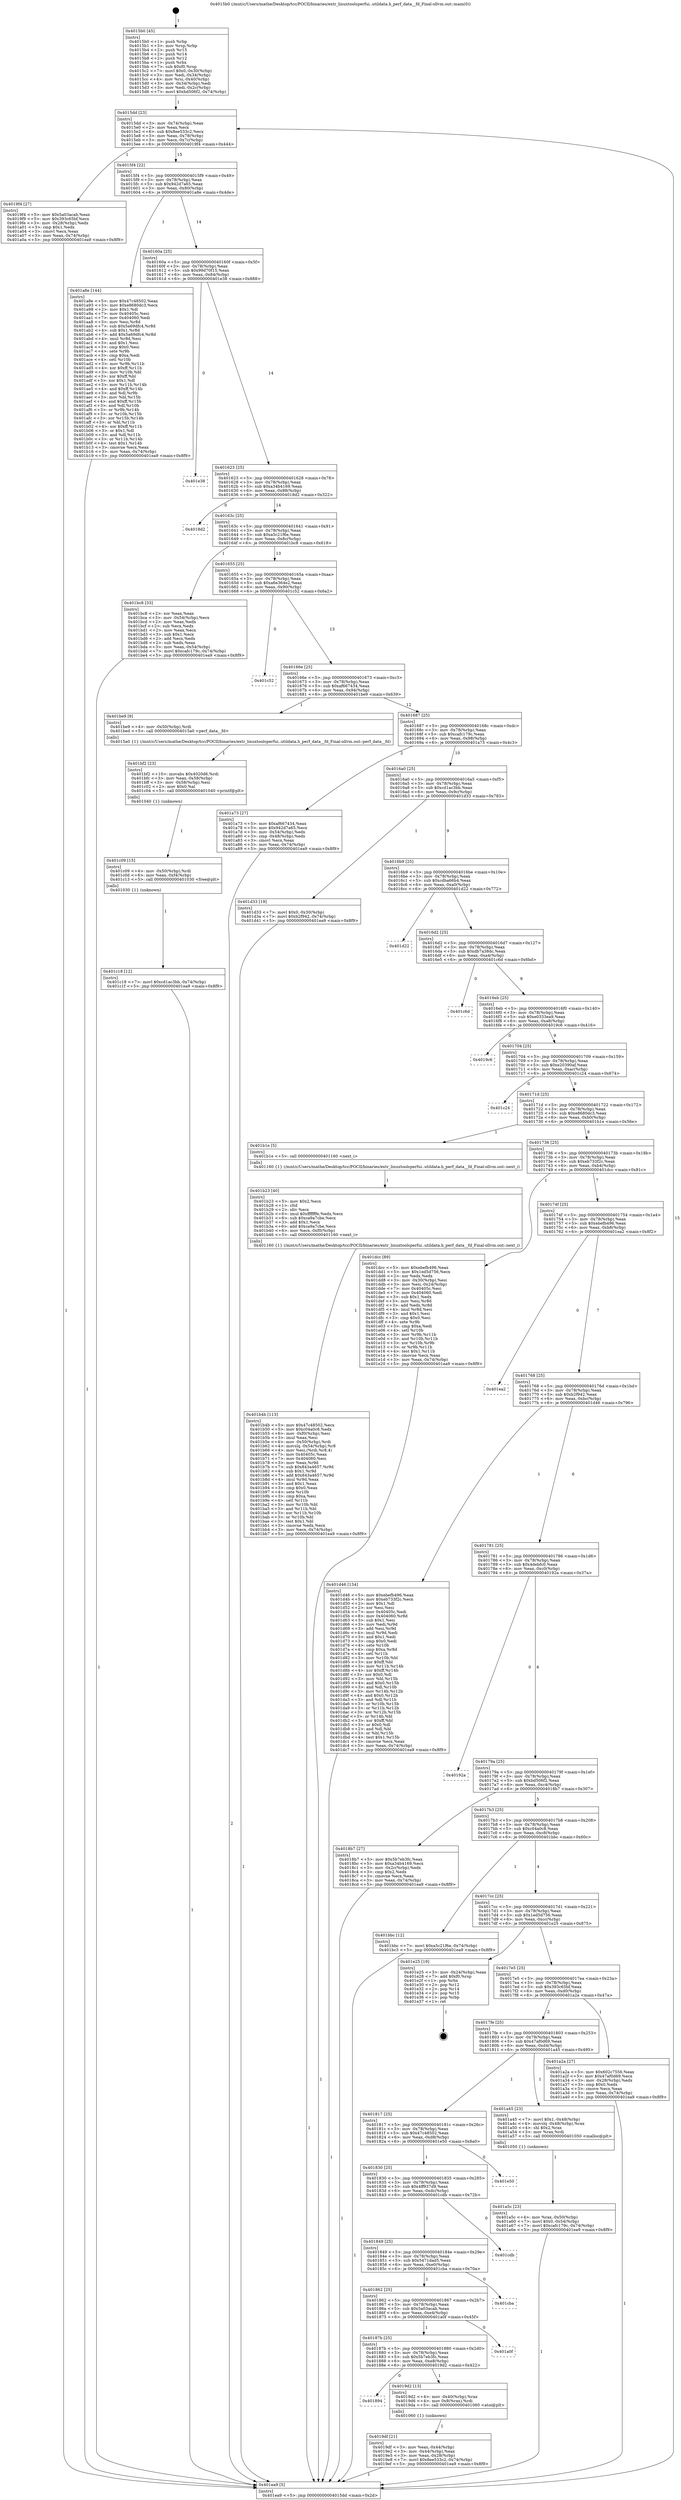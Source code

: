 digraph "0x4015b0" {
  label = "0x4015b0 (/mnt/c/Users/mathe/Desktop/tcc/POCII/binaries/extr_linuxtoolsperfui..utildata.h_perf_data__fd_Final-ollvm.out::main(0))"
  labelloc = "t"
  node[shape=record]

  Entry [label="",width=0.3,height=0.3,shape=circle,fillcolor=black,style=filled]
  "0x4015dd" [label="{
     0x4015dd [23]\l
     | [instrs]\l
     &nbsp;&nbsp;0x4015dd \<+3\>: mov -0x74(%rbp),%eax\l
     &nbsp;&nbsp;0x4015e0 \<+2\>: mov %eax,%ecx\l
     &nbsp;&nbsp;0x4015e2 \<+6\>: sub $0x8ee533c2,%ecx\l
     &nbsp;&nbsp;0x4015e8 \<+3\>: mov %eax,-0x78(%rbp)\l
     &nbsp;&nbsp;0x4015eb \<+3\>: mov %ecx,-0x7c(%rbp)\l
     &nbsp;&nbsp;0x4015ee \<+6\>: je 00000000004019f4 \<main+0x444\>\l
  }"]
  "0x4019f4" [label="{
     0x4019f4 [27]\l
     | [instrs]\l
     &nbsp;&nbsp;0x4019f4 \<+5\>: mov $0x5a03acab,%eax\l
     &nbsp;&nbsp;0x4019f9 \<+5\>: mov $0x393c65bf,%ecx\l
     &nbsp;&nbsp;0x4019fe \<+3\>: mov -0x28(%rbp),%edx\l
     &nbsp;&nbsp;0x401a01 \<+3\>: cmp $0x1,%edx\l
     &nbsp;&nbsp;0x401a04 \<+3\>: cmovl %ecx,%eax\l
     &nbsp;&nbsp;0x401a07 \<+3\>: mov %eax,-0x74(%rbp)\l
     &nbsp;&nbsp;0x401a0a \<+5\>: jmp 0000000000401ea9 \<main+0x8f9\>\l
  }"]
  "0x4015f4" [label="{
     0x4015f4 [22]\l
     | [instrs]\l
     &nbsp;&nbsp;0x4015f4 \<+5\>: jmp 00000000004015f9 \<main+0x49\>\l
     &nbsp;&nbsp;0x4015f9 \<+3\>: mov -0x78(%rbp),%eax\l
     &nbsp;&nbsp;0x4015fc \<+5\>: sub $0x942d7a65,%eax\l
     &nbsp;&nbsp;0x401601 \<+3\>: mov %eax,-0x80(%rbp)\l
     &nbsp;&nbsp;0x401604 \<+6\>: je 0000000000401a8e \<main+0x4de\>\l
  }"]
  Exit [label="",width=0.3,height=0.3,shape=circle,fillcolor=black,style=filled,peripheries=2]
  "0x401a8e" [label="{
     0x401a8e [144]\l
     | [instrs]\l
     &nbsp;&nbsp;0x401a8e \<+5\>: mov $0x47c48502,%eax\l
     &nbsp;&nbsp;0x401a93 \<+5\>: mov $0xe8680dc3,%ecx\l
     &nbsp;&nbsp;0x401a98 \<+2\>: mov $0x1,%dl\l
     &nbsp;&nbsp;0x401a9a \<+7\>: mov 0x40405c,%esi\l
     &nbsp;&nbsp;0x401aa1 \<+7\>: mov 0x404060,%edi\l
     &nbsp;&nbsp;0x401aa8 \<+3\>: mov %esi,%r8d\l
     &nbsp;&nbsp;0x401aab \<+7\>: sub $0x5a69dfc4,%r8d\l
     &nbsp;&nbsp;0x401ab2 \<+4\>: sub $0x1,%r8d\l
     &nbsp;&nbsp;0x401ab6 \<+7\>: add $0x5a69dfc4,%r8d\l
     &nbsp;&nbsp;0x401abd \<+4\>: imul %r8d,%esi\l
     &nbsp;&nbsp;0x401ac1 \<+3\>: and $0x1,%esi\l
     &nbsp;&nbsp;0x401ac4 \<+3\>: cmp $0x0,%esi\l
     &nbsp;&nbsp;0x401ac7 \<+4\>: sete %r9b\l
     &nbsp;&nbsp;0x401acb \<+3\>: cmp $0xa,%edi\l
     &nbsp;&nbsp;0x401ace \<+4\>: setl %r10b\l
     &nbsp;&nbsp;0x401ad2 \<+3\>: mov %r9b,%r11b\l
     &nbsp;&nbsp;0x401ad5 \<+4\>: xor $0xff,%r11b\l
     &nbsp;&nbsp;0x401ad9 \<+3\>: mov %r10b,%bl\l
     &nbsp;&nbsp;0x401adc \<+3\>: xor $0xff,%bl\l
     &nbsp;&nbsp;0x401adf \<+3\>: xor $0x1,%dl\l
     &nbsp;&nbsp;0x401ae2 \<+3\>: mov %r11b,%r14b\l
     &nbsp;&nbsp;0x401ae5 \<+4\>: and $0xff,%r14b\l
     &nbsp;&nbsp;0x401ae9 \<+3\>: and %dl,%r9b\l
     &nbsp;&nbsp;0x401aec \<+3\>: mov %bl,%r15b\l
     &nbsp;&nbsp;0x401aef \<+4\>: and $0xff,%r15b\l
     &nbsp;&nbsp;0x401af3 \<+3\>: and %dl,%r10b\l
     &nbsp;&nbsp;0x401af6 \<+3\>: or %r9b,%r14b\l
     &nbsp;&nbsp;0x401af9 \<+3\>: or %r10b,%r15b\l
     &nbsp;&nbsp;0x401afc \<+3\>: xor %r15b,%r14b\l
     &nbsp;&nbsp;0x401aff \<+3\>: or %bl,%r11b\l
     &nbsp;&nbsp;0x401b02 \<+4\>: xor $0xff,%r11b\l
     &nbsp;&nbsp;0x401b06 \<+3\>: or $0x1,%dl\l
     &nbsp;&nbsp;0x401b09 \<+3\>: and %dl,%r11b\l
     &nbsp;&nbsp;0x401b0c \<+3\>: or %r11b,%r14b\l
     &nbsp;&nbsp;0x401b0f \<+4\>: test $0x1,%r14b\l
     &nbsp;&nbsp;0x401b13 \<+3\>: cmovne %ecx,%eax\l
     &nbsp;&nbsp;0x401b16 \<+3\>: mov %eax,-0x74(%rbp)\l
     &nbsp;&nbsp;0x401b19 \<+5\>: jmp 0000000000401ea9 \<main+0x8f9\>\l
  }"]
  "0x40160a" [label="{
     0x40160a [25]\l
     | [instrs]\l
     &nbsp;&nbsp;0x40160a \<+5\>: jmp 000000000040160f \<main+0x5f\>\l
     &nbsp;&nbsp;0x40160f \<+3\>: mov -0x78(%rbp),%eax\l
     &nbsp;&nbsp;0x401612 \<+5\>: sub $0x99d70f15,%eax\l
     &nbsp;&nbsp;0x401617 \<+6\>: mov %eax,-0x84(%rbp)\l
     &nbsp;&nbsp;0x40161d \<+6\>: je 0000000000401e38 \<main+0x888\>\l
  }"]
  "0x401c18" [label="{
     0x401c18 [12]\l
     | [instrs]\l
     &nbsp;&nbsp;0x401c18 \<+7\>: movl $0xcd1ac3bb,-0x74(%rbp)\l
     &nbsp;&nbsp;0x401c1f \<+5\>: jmp 0000000000401ea9 \<main+0x8f9\>\l
  }"]
  "0x401e38" [label="{
     0x401e38\l
  }", style=dashed]
  "0x401623" [label="{
     0x401623 [25]\l
     | [instrs]\l
     &nbsp;&nbsp;0x401623 \<+5\>: jmp 0000000000401628 \<main+0x78\>\l
     &nbsp;&nbsp;0x401628 \<+3\>: mov -0x78(%rbp),%eax\l
     &nbsp;&nbsp;0x40162b \<+5\>: sub $0xa34b4169,%eax\l
     &nbsp;&nbsp;0x401630 \<+6\>: mov %eax,-0x88(%rbp)\l
     &nbsp;&nbsp;0x401636 \<+6\>: je 00000000004018d2 \<main+0x322\>\l
  }"]
  "0x401c09" [label="{
     0x401c09 [15]\l
     | [instrs]\l
     &nbsp;&nbsp;0x401c09 \<+4\>: mov -0x50(%rbp),%rdi\l
     &nbsp;&nbsp;0x401c0d \<+6\>: mov %eax,-0xf4(%rbp)\l
     &nbsp;&nbsp;0x401c13 \<+5\>: call 0000000000401030 \<free@plt\>\l
     | [calls]\l
     &nbsp;&nbsp;0x401030 \{1\} (unknown)\l
  }"]
  "0x4018d2" [label="{
     0x4018d2\l
  }", style=dashed]
  "0x40163c" [label="{
     0x40163c [25]\l
     | [instrs]\l
     &nbsp;&nbsp;0x40163c \<+5\>: jmp 0000000000401641 \<main+0x91\>\l
     &nbsp;&nbsp;0x401641 \<+3\>: mov -0x78(%rbp),%eax\l
     &nbsp;&nbsp;0x401644 \<+5\>: sub $0xa5c21f6e,%eax\l
     &nbsp;&nbsp;0x401649 \<+6\>: mov %eax,-0x8c(%rbp)\l
     &nbsp;&nbsp;0x40164f \<+6\>: je 0000000000401bc8 \<main+0x618\>\l
  }"]
  "0x401bf2" [label="{
     0x401bf2 [23]\l
     | [instrs]\l
     &nbsp;&nbsp;0x401bf2 \<+10\>: movabs $0x4020d6,%rdi\l
     &nbsp;&nbsp;0x401bfc \<+3\>: mov %eax,-0x58(%rbp)\l
     &nbsp;&nbsp;0x401bff \<+3\>: mov -0x58(%rbp),%esi\l
     &nbsp;&nbsp;0x401c02 \<+2\>: mov $0x0,%al\l
     &nbsp;&nbsp;0x401c04 \<+5\>: call 0000000000401040 \<printf@plt\>\l
     | [calls]\l
     &nbsp;&nbsp;0x401040 \{1\} (unknown)\l
  }"]
  "0x401bc8" [label="{
     0x401bc8 [33]\l
     | [instrs]\l
     &nbsp;&nbsp;0x401bc8 \<+2\>: xor %eax,%eax\l
     &nbsp;&nbsp;0x401bca \<+3\>: mov -0x54(%rbp),%ecx\l
     &nbsp;&nbsp;0x401bcd \<+2\>: mov %eax,%edx\l
     &nbsp;&nbsp;0x401bcf \<+2\>: sub %ecx,%edx\l
     &nbsp;&nbsp;0x401bd1 \<+2\>: mov %eax,%ecx\l
     &nbsp;&nbsp;0x401bd3 \<+3\>: sub $0x1,%ecx\l
     &nbsp;&nbsp;0x401bd6 \<+2\>: add %ecx,%edx\l
     &nbsp;&nbsp;0x401bd8 \<+2\>: sub %edx,%eax\l
     &nbsp;&nbsp;0x401bda \<+3\>: mov %eax,-0x54(%rbp)\l
     &nbsp;&nbsp;0x401bdd \<+7\>: movl $0xcafc179c,-0x74(%rbp)\l
     &nbsp;&nbsp;0x401be4 \<+5\>: jmp 0000000000401ea9 \<main+0x8f9\>\l
  }"]
  "0x401655" [label="{
     0x401655 [25]\l
     | [instrs]\l
     &nbsp;&nbsp;0x401655 \<+5\>: jmp 000000000040165a \<main+0xaa\>\l
     &nbsp;&nbsp;0x40165a \<+3\>: mov -0x78(%rbp),%eax\l
     &nbsp;&nbsp;0x40165d \<+5\>: sub $0xa6e364e2,%eax\l
     &nbsp;&nbsp;0x401662 \<+6\>: mov %eax,-0x90(%rbp)\l
     &nbsp;&nbsp;0x401668 \<+6\>: je 0000000000401c52 \<main+0x6a2\>\l
  }"]
  "0x401b4b" [label="{
     0x401b4b [113]\l
     | [instrs]\l
     &nbsp;&nbsp;0x401b4b \<+5\>: mov $0x47c48502,%ecx\l
     &nbsp;&nbsp;0x401b50 \<+5\>: mov $0xc04a0c8,%edx\l
     &nbsp;&nbsp;0x401b55 \<+6\>: mov -0xf0(%rbp),%esi\l
     &nbsp;&nbsp;0x401b5b \<+3\>: imul %eax,%esi\l
     &nbsp;&nbsp;0x401b5e \<+4\>: mov -0x50(%rbp),%rdi\l
     &nbsp;&nbsp;0x401b62 \<+4\>: movslq -0x54(%rbp),%r8\l
     &nbsp;&nbsp;0x401b66 \<+4\>: mov %esi,(%rdi,%r8,4)\l
     &nbsp;&nbsp;0x401b6a \<+7\>: mov 0x40405c,%eax\l
     &nbsp;&nbsp;0x401b71 \<+7\>: mov 0x404060,%esi\l
     &nbsp;&nbsp;0x401b78 \<+3\>: mov %eax,%r9d\l
     &nbsp;&nbsp;0x401b7b \<+7\>: sub $0x843a4657,%r9d\l
     &nbsp;&nbsp;0x401b82 \<+4\>: sub $0x1,%r9d\l
     &nbsp;&nbsp;0x401b86 \<+7\>: add $0x843a4657,%r9d\l
     &nbsp;&nbsp;0x401b8d \<+4\>: imul %r9d,%eax\l
     &nbsp;&nbsp;0x401b91 \<+3\>: and $0x1,%eax\l
     &nbsp;&nbsp;0x401b94 \<+3\>: cmp $0x0,%eax\l
     &nbsp;&nbsp;0x401b97 \<+4\>: sete %r10b\l
     &nbsp;&nbsp;0x401b9b \<+3\>: cmp $0xa,%esi\l
     &nbsp;&nbsp;0x401b9e \<+4\>: setl %r11b\l
     &nbsp;&nbsp;0x401ba2 \<+3\>: mov %r10b,%bl\l
     &nbsp;&nbsp;0x401ba5 \<+3\>: and %r11b,%bl\l
     &nbsp;&nbsp;0x401ba8 \<+3\>: xor %r11b,%r10b\l
     &nbsp;&nbsp;0x401bab \<+3\>: or %r10b,%bl\l
     &nbsp;&nbsp;0x401bae \<+3\>: test $0x1,%bl\l
     &nbsp;&nbsp;0x401bb1 \<+3\>: cmovne %edx,%ecx\l
     &nbsp;&nbsp;0x401bb4 \<+3\>: mov %ecx,-0x74(%rbp)\l
     &nbsp;&nbsp;0x401bb7 \<+5\>: jmp 0000000000401ea9 \<main+0x8f9\>\l
  }"]
  "0x401c52" [label="{
     0x401c52\l
  }", style=dashed]
  "0x40166e" [label="{
     0x40166e [25]\l
     | [instrs]\l
     &nbsp;&nbsp;0x40166e \<+5\>: jmp 0000000000401673 \<main+0xc3\>\l
     &nbsp;&nbsp;0x401673 \<+3\>: mov -0x78(%rbp),%eax\l
     &nbsp;&nbsp;0x401676 \<+5\>: sub $0xaf667434,%eax\l
     &nbsp;&nbsp;0x40167b \<+6\>: mov %eax,-0x94(%rbp)\l
     &nbsp;&nbsp;0x401681 \<+6\>: je 0000000000401be9 \<main+0x639\>\l
  }"]
  "0x401b23" [label="{
     0x401b23 [40]\l
     | [instrs]\l
     &nbsp;&nbsp;0x401b23 \<+5\>: mov $0x2,%ecx\l
     &nbsp;&nbsp;0x401b28 \<+1\>: cltd\l
     &nbsp;&nbsp;0x401b29 \<+2\>: idiv %ecx\l
     &nbsp;&nbsp;0x401b2b \<+6\>: imul $0xfffffffe,%edx,%ecx\l
     &nbsp;&nbsp;0x401b31 \<+6\>: sub $0xca9a7cbe,%ecx\l
     &nbsp;&nbsp;0x401b37 \<+3\>: add $0x1,%ecx\l
     &nbsp;&nbsp;0x401b3a \<+6\>: add $0xca9a7cbe,%ecx\l
     &nbsp;&nbsp;0x401b40 \<+6\>: mov %ecx,-0xf0(%rbp)\l
     &nbsp;&nbsp;0x401b46 \<+5\>: call 0000000000401160 \<next_i\>\l
     | [calls]\l
     &nbsp;&nbsp;0x401160 \{1\} (/mnt/c/Users/mathe/Desktop/tcc/POCII/binaries/extr_linuxtoolsperfui..utildata.h_perf_data__fd_Final-ollvm.out::next_i)\l
  }"]
  "0x401be9" [label="{
     0x401be9 [9]\l
     | [instrs]\l
     &nbsp;&nbsp;0x401be9 \<+4\>: mov -0x50(%rbp),%rdi\l
     &nbsp;&nbsp;0x401bed \<+5\>: call 00000000004015a0 \<perf_data__fd\>\l
     | [calls]\l
     &nbsp;&nbsp;0x4015a0 \{1\} (/mnt/c/Users/mathe/Desktop/tcc/POCII/binaries/extr_linuxtoolsperfui..utildata.h_perf_data__fd_Final-ollvm.out::perf_data__fd)\l
  }"]
  "0x401687" [label="{
     0x401687 [25]\l
     | [instrs]\l
     &nbsp;&nbsp;0x401687 \<+5\>: jmp 000000000040168c \<main+0xdc\>\l
     &nbsp;&nbsp;0x40168c \<+3\>: mov -0x78(%rbp),%eax\l
     &nbsp;&nbsp;0x40168f \<+5\>: sub $0xcafc179c,%eax\l
     &nbsp;&nbsp;0x401694 \<+6\>: mov %eax,-0x98(%rbp)\l
     &nbsp;&nbsp;0x40169a \<+6\>: je 0000000000401a73 \<main+0x4c3\>\l
  }"]
  "0x401a5c" [label="{
     0x401a5c [23]\l
     | [instrs]\l
     &nbsp;&nbsp;0x401a5c \<+4\>: mov %rax,-0x50(%rbp)\l
     &nbsp;&nbsp;0x401a60 \<+7\>: movl $0x0,-0x54(%rbp)\l
     &nbsp;&nbsp;0x401a67 \<+7\>: movl $0xcafc179c,-0x74(%rbp)\l
     &nbsp;&nbsp;0x401a6e \<+5\>: jmp 0000000000401ea9 \<main+0x8f9\>\l
  }"]
  "0x401a73" [label="{
     0x401a73 [27]\l
     | [instrs]\l
     &nbsp;&nbsp;0x401a73 \<+5\>: mov $0xaf667434,%eax\l
     &nbsp;&nbsp;0x401a78 \<+5\>: mov $0x942d7a65,%ecx\l
     &nbsp;&nbsp;0x401a7d \<+3\>: mov -0x54(%rbp),%edx\l
     &nbsp;&nbsp;0x401a80 \<+3\>: cmp -0x48(%rbp),%edx\l
     &nbsp;&nbsp;0x401a83 \<+3\>: cmovl %ecx,%eax\l
     &nbsp;&nbsp;0x401a86 \<+3\>: mov %eax,-0x74(%rbp)\l
     &nbsp;&nbsp;0x401a89 \<+5\>: jmp 0000000000401ea9 \<main+0x8f9\>\l
  }"]
  "0x4016a0" [label="{
     0x4016a0 [25]\l
     | [instrs]\l
     &nbsp;&nbsp;0x4016a0 \<+5\>: jmp 00000000004016a5 \<main+0xf5\>\l
     &nbsp;&nbsp;0x4016a5 \<+3\>: mov -0x78(%rbp),%eax\l
     &nbsp;&nbsp;0x4016a8 \<+5\>: sub $0xcd1ac3bb,%eax\l
     &nbsp;&nbsp;0x4016ad \<+6\>: mov %eax,-0x9c(%rbp)\l
     &nbsp;&nbsp;0x4016b3 \<+6\>: je 0000000000401d33 \<main+0x783\>\l
  }"]
  "0x4019df" [label="{
     0x4019df [21]\l
     | [instrs]\l
     &nbsp;&nbsp;0x4019df \<+3\>: mov %eax,-0x44(%rbp)\l
     &nbsp;&nbsp;0x4019e2 \<+3\>: mov -0x44(%rbp),%eax\l
     &nbsp;&nbsp;0x4019e5 \<+3\>: mov %eax,-0x28(%rbp)\l
     &nbsp;&nbsp;0x4019e8 \<+7\>: movl $0x8ee533c2,-0x74(%rbp)\l
     &nbsp;&nbsp;0x4019ef \<+5\>: jmp 0000000000401ea9 \<main+0x8f9\>\l
  }"]
  "0x401d33" [label="{
     0x401d33 [19]\l
     | [instrs]\l
     &nbsp;&nbsp;0x401d33 \<+7\>: movl $0x0,-0x30(%rbp)\l
     &nbsp;&nbsp;0x401d3a \<+7\>: movl $0xb2f942,-0x74(%rbp)\l
     &nbsp;&nbsp;0x401d41 \<+5\>: jmp 0000000000401ea9 \<main+0x8f9\>\l
  }"]
  "0x4016b9" [label="{
     0x4016b9 [25]\l
     | [instrs]\l
     &nbsp;&nbsp;0x4016b9 \<+5\>: jmp 00000000004016be \<main+0x10e\>\l
     &nbsp;&nbsp;0x4016be \<+3\>: mov -0x78(%rbp),%eax\l
     &nbsp;&nbsp;0x4016c1 \<+5\>: sub $0xcdba66b4,%eax\l
     &nbsp;&nbsp;0x4016c6 \<+6\>: mov %eax,-0xa0(%rbp)\l
     &nbsp;&nbsp;0x4016cc \<+6\>: je 0000000000401d22 \<main+0x772\>\l
  }"]
  "0x401894" [label="{
     0x401894\l
  }", style=dashed]
  "0x401d22" [label="{
     0x401d22\l
  }", style=dashed]
  "0x4016d2" [label="{
     0x4016d2 [25]\l
     | [instrs]\l
     &nbsp;&nbsp;0x4016d2 \<+5\>: jmp 00000000004016d7 \<main+0x127\>\l
     &nbsp;&nbsp;0x4016d7 \<+3\>: mov -0x78(%rbp),%eax\l
     &nbsp;&nbsp;0x4016da \<+5\>: sub $0xdb7a38dc,%eax\l
     &nbsp;&nbsp;0x4016df \<+6\>: mov %eax,-0xa4(%rbp)\l
     &nbsp;&nbsp;0x4016e5 \<+6\>: je 0000000000401c6d \<main+0x6bd\>\l
  }"]
  "0x4019d2" [label="{
     0x4019d2 [13]\l
     | [instrs]\l
     &nbsp;&nbsp;0x4019d2 \<+4\>: mov -0x40(%rbp),%rax\l
     &nbsp;&nbsp;0x4019d6 \<+4\>: mov 0x8(%rax),%rdi\l
     &nbsp;&nbsp;0x4019da \<+5\>: call 0000000000401060 \<atoi@plt\>\l
     | [calls]\l
     &nbsp;&nbsp;0x401060 \{1\} (unknown)\l
  }"]
  "0x401c6d" [label="{
     0x401c6d\l
  }", style=dashed]
  "0x4016eb" [label="{
     0x4016eb [25]\l
     | [instrs]\l
     &nbsp;&nbsp;0x4016eb \<+5\>: jmp 00000000004016f0 \<main+0x140\>\l
     &nbsp;&nbsp;0x4016f0 \<+3\>: mov -0x78(%rbp),%eax\l
     &nbsp;&nbsp;0x4016f3 \<+5\>: sub $0xe0333ea9,%eax\l
     &nbsp;&nbsp;0x4016f8 \<+6\>: mov %eax,-0xa8(%rbp)\l
     &nbsp;&nbsp;0x4016fe \<+6\>: je 00000000004019c6 \<main+0x416\>\l
  }"]
  "0x40187b" [label="{
     0x40187b [25]\l
     | [instrs]\l
     &nbsp;&nbsp;0x40187b \<+5\>: jmp 0000000000401880 \<main+0x2d0\>\l
     &nbsp;&nbsp;0x401880 \<+3\>: mov -0x78(%rbp),%eax\l
     &nbsp;&nbsp;0x401883 \<+5\>: sub $0x5b7eb3fc,%eax\l
     &nbsp;&nbsp;0x401888 \<+6\>: mov %eax,-0xe8(%rbp)\l
     &nbsp;&nbsp;0x40188e \<+6\>: je 00000000004019d2 \<main+0x422\>\l
  }"]
  "0x4019c6" [label="{
     0x4019c6\l
  }", style=dashed]
  "0x401704" [label="{
     0x401704 [25]\l
     | [instrs]\l
     &nbsp;&nbsp;0x401704 \<+5\>: jmp 0000000000401709 \<main+0x159\>\l
     &nbsp;&nbsp;0x401709 \<+3\>: mov -0x78(%rbp),%eax\l
     &nbsp;&nbsp;0x40170c \<+5\>: sub $0xe20390af,%eax\l
     &nbsp;&nbsp;0x401711 \<+6\>: mov %eax,-0xac(%rbp)\l
     &nbsp;&nbsp;0x401717 \<+6\>: je 0000000000401c24 \<main+0x674\>\l
  }"]
  "0x401a0f" [label="{
     0x401a0f\l
  }", style=dashed]
  "0x401c24" [label="{
     0x401c24\l
  }", style=dashed]
  "0x40171d" [label="{
     0x40171d [25]\l
     | [instrs]\l
     &nbsp;&nbsp;0x40171d \<+5\>: jmp 0000000000401722 \<main+0x172\>\l
     &nbsp;&nbsp;0x401722 \<+3\>: mov -0x78(%rbp),%eax\l
     &nbsp;&nbsp;0x401725 \<+5\>: sub $0xe8680dc3,%eax\l
     &nbsp;&nbsp;0x40172a \<+6\>: mov %eax,-0xb0(%rbp)\l
     &nbsp;&nbsp;0x401730 \<+6\>: je 0000000000401b1e \<main+0x56e\>\l
  }"]
  "0x401862" [label="{
     0x401862 [25]\l
     | [instrs]\l
     &nbsp;&nbsp;0x401862 \<+5\>: jmp 0000000000401867 \<main+0x2b7\>\l
     &nbsp;&nbsp;0x401867 \<+3\>: mov -0x78(%rbp),%eax\l
     &nbsp;&nbsp;0x40186a \<+5\>: sub $0x5a03acab,%eax\l
     &nbsp;&nbsp;0x40186f \<+6\>: mov %eax,-0xe4(%rbp)\l
     &nbsp;&nbsp;0x401875 \<+6\>: je 0000000000401a0f \<main+0x45f\>\l
  }"]
  "0x401b1e" [label="{
     0x401b1e [5]\l
     | [instrs]\l
     &nbsp;&nbsp;0x401b1e \<+5\>: call 0000000000401160 \<next_i\>\l
     | [calls]\l
     &nbsp;&nbsp;0x401160 \{1\} (/mnt/c/Users/mathe/Desktop/tcc/POCII/binaries/extr_linuxtoolsperfui..utildata.h_perf_data__fd_Final-ollvm.out::next_i)\l
  }"]
  "0x401736" [label="{
     0x401736 [25]\l
     | [instrs]\l
     &nbsp;&nbsp;0x401736 \<+5\>: jmp 000000000040173b \<main+0x18b\>\l
     &nbsp;&nbsp;0x40173b \<+3\>: mov -0x78(%rbp),%eax\l
     &nbsp;&nbsp;0x40173e \<+5\>: sub $0xeb733f2c,%eax\l
     &nbsp;&nbsp;0x401743 \<+6\>: mov %eax,-0xb4(%rbp)\l
     &nbsp;&nbsp;0x401749 \<+6\>: je 0000000000401dcc \<main+0x81c\>\l
  }"]
  "0x401cba" [label="{
     0x401cba\l
  }", style=dashed]
  "0x401dcc" [label="{
     0x401dcc [89]\l
     | [instrs]\l
     &nbsp;&nbsp;0x401dcc \<+5\>: mov $0xebefb496,%eax\l
     &nbsp;&nbsp;0x401dd1 \<+5\>: mov $0x1ed5d756,%ecx\l
     &nbsp;&nbsp;0x401dd6 \<+2\>: xor %edx,%edx\l
     &nbsp;&nbsp;0x401dd8 \<+3\>: mov -0x30(%rbp),%esi\l
     &nbsp;&nbsp;0x401ddb \<+3\>: mov %esi,-0x24(%rbp)\l
     &nbsp;&nbsp;0x401dde \<+7\>: mov 0x40405c,%esi\l
     &nbsp;&nbsp;0x401de5 \<+7\>: mov 0x404060,%edi\l
     &nbsp;&nbsp;0x401dec \<+3\>: sub $0x1,%edx\l
     &nbsp;&nbsp;0x401def \<+3\>: mov %esi,%r8d\l
     &nbsp;&nbsp;0x401df2 \<+3\>: add %edx,%r8d\l
     &nbsp;&nbsp;0x401df5 \<+4\>: imul %r8d,%esi\l
     &nbsp;&nbsp;0x401df9 \<+3\>: and $0x1,%esi\l
     &nbsp;&nbsp;0x401dfc \<+3\>: cmp $0x0,%esi\l
     &nbsp;&nbsp;0x401dff \<+4\>: sete %r9b\l
     &nbsp;&nbsp;0x401e03 \<+3\>: cmp $0xa,%edi\l
     &nbsp;&nbsp;0x401e06 \<+4\>: setl %r10b\l
     &nbsp;&nbsp;0x401e0a \<+3\>: mov %r9b,%r11b\l
     &nbsp;&nbsp;0x401e0d \<+3\>: and %r10b,%r11b\l
     &nbsp;&nbsp;0x401e10 \<+3\>: xor %r10b,%r9b\l
     &nbsp;&nbsp;0x401e13 \<+3\>: or %r9b,%r11b\l
     &nbsp;&nbsp;0x401e16 \<+4\>: test $0x1,%r11b\l
     &nbsp;&nbsp;0x401e1a \<+3\>: cmovne %ecx,%eax\l
     &nbsp;&nbsp;0x401e1d \<+3\>: mov %eax,-0x74(%rbp)\l
     &nbsp;&nbsp;0x401e20 \<+5\>: jmp 0000000000401ea9 \<main+0x8f9\>\l
  }"]
  "0x40174f" [label="{
     0x40174f [25]\l
     | [instrs]\l
     &nbsp;&nbsp;0x40174f \<+5\>: jmp 0000000000401754 \<main+0x1a4\>\l
     &nbsp;&nbsp;0x401754 \<+3\>: mov -0x78(%rbp),%eax\l
     &nbsp;&nbsp;0x401757 \<+5\>: sub $0xebefb496,%eax\l
     &nbsp;&nbsp;0x40175c \<+6\>: mov %eax,-0xb8(%rbp)\l
     &nbsp;&nbsp;0x401762 \<+6\>: je 0000000000401ea2 \<main+0x8f2\>\l
  }"]
  "0x401849" [label="{
     0x401849 [25]\l
     | [instrs]\l
     &nbsp;&nbsp;0x401849 \<+5\>: jmp 000000000040184e \<main+0x29e\>\l
     &nbsp;&nbsp;0x40184e \<+3\>: mov -0x78(%rbp),%eax\l
     &nbsp;&nbsp;0x401851 \<+5\>: sub $0x5471dad5,%eax\l
     &nbsp;&nbsp;0x401856 \<+6\>: mov %eax,-0xe0(%rbp)\l
     &nbsp;&nbsp;0x40185c \<+6\>: je 0000000000401cba \<main+0x70a\>\l
  }"]
  "0x401ea2" [label="{
     0x401ea2\l
  }", style=dashed]
  "0x401768" [label="{
     0x401768 [25]\l
     | [instrs]\l
     &nbsp;&nbsp;0x401768 \<+5\>: jmp 000000000040176d \<main+0x1bd\>\l
     &nbsp;&nbsp;0x40176d \<+3\>: mov -0x78(%rbp),%eax\l
     &nbsp;&nbsp;0x401770 \<+5\>: sub $0xb2f942,%eax\l
     &nbsp;&nbsp;0x401775 \<+6\>: mov %eax,-0xbc(%rbp)\l
     &nbsp;&nbsp;0x40177b \<+6\>: je 0000000000401d46 \<main+0x796\>\l
  }"]
  "0x401cdb" [label="{
     0x401cdb\l
  }", style=dashed]
  "0x401d46" [label="{
     0x401d46 [134]\l
     | [instrs]\l
     &nbsp;&nbsp;0x401d46 \<+5\>: mov $0xebefb496,%eax\l
     &nbsp;&nbsp;0x401d4b \<+5\>: mov $0xeb733f2c,%ecx\l
     &nbsp;&nbsp;0x401d50 \<+2\>: mov $0x1,%dl\l
     &nbsp;&nbsp;0x401d52 \<+2\>: xor %esi,%esi\l
     &nbsp;&nbsp;0x401d54 \<+7\>: mov 0x40405c,%edi\l
     &nbsp;&nbsp;0x401d5b \<+8\>: mov 0x404060,%r8d\l
     &nbsp;&nbsp;0x401d63 \<+3\>: sub $0x1,%esi\l
     &nbsp;&nbsp;0x401d66 \<+3\>: mov %edi,%r9d\l
     &nbsp;&nbsp;0x401d69 \<+3\>: add %esi,%r9d\l
     &nbsp;&nbsp;0x401d6c \<+4\>: imul %r9d,%edi\l
     &nbsp;&nbsp;0x401d70 \<+3\>: and $0x1,%edi\l
     &nbsp;&nbsp;0x401d73 \<+3\>: cmp $0x0,%edi\l
     &nbsp;&nbsp;0x401d76 \<+4\>: sete %r10b\l
     &nbsp;&nbsp;0x401d7a \<+4\>: cmp $0xa,%r8d\l
     &nbsp;&nbsp;0x401d7e \<+4\>: setl %r11b\l
     &nbsp;&nbsp;0x401d82 \<+3\>: mov %r10b,%bl\l
     &nbsp;&nbsp;0x401d85 \<+3\>: xor $0xff,%bl\l
     &nbsp;&nbsp;0x401d88 \<+3\>: mov %r11b,%r14b\l
     &nbsp;&nbsp;0x401d8b \<+4\>: xor $0xff,%r14b\l
     &nbsp;&nbsp;0x401d8f \<+3\>: xor $0x0,%dl\l
     &nbsp;&nbsp;0x401d92 \<+3\>: mov %bl,%r15b\l
     &nbsp;&nbsp;0x401d95 \<+4\>: and $0x0,%r15b\l
     &nbsp;&nbsp;0x401d99 \<+3\>: and %dl,%r10b\l
     &nbsp;&nbsp;0x401d9c \<+3\>: mov %r14b,%r12b\l
     &nbsp;&nbsp;0x401d9f \<+4\>: and $0x0,%r12b\l
     &nbsp;&nbsp;0x401da3 \<+3\>: and %dl,%r11b\l
     &nbsp;&nbsp;0x401da6 \<+3\>: or %r10b,%r15b\l
     &nbsp;&nbsp;0x401da9 \<+3\>: or %r11b,%r12b\l
     &nbsp;&nbsp;0x401dac \<+3\>: xor %r12b,%r15b\l
     &nbsp;&nbsp;0x401daf \<+3\>: or %r14b,%bl\l
     &nbsp;&nbsp;0x401db2 \<+3\>: xor $0xff,%bl\l
     &nbsp;&nbsp;0x401db5 \<+3\>: or $0x0,%dl\l
     &nbsp;&nbsp;0x401db8 \<+2\>: and %dl,%bl\l
     &nbsp;&nbsp;0x401dba \<+3\>: or %bl,%r15b\l
     &nbsp;&nbsp;0x401dbd \<+4\>: test $0x1,%r15b\l
     &nbsp;&nbsp;0x401dc1 \<+3\>: cmovne %ecx,%eax\l
     &nbsp;&nbsp;0x401dc4 \<+3\>: mov %eax,-0x74(%rbp)\l
     &nbsp;&nbsp;0x401dc7 \<+5\>: jmp 0000000000401ea9 \<main+0x8f9\>\l
  }"]
  "0x401781" [label="{
     0x401781 [25]\l
     | [instrs]\l
     &nbsp;&nbsp;0x401781 \<+5\>: jmp 0000000000401786 \<main+0x1d6\>\l
     &nbsp;&nbsp;0x401786 \<+3\>: mov -0x78(%rbp),%eax\l
     &nbsp;&nbsp;0x401789 \<+5\>: sub $0x4debfc0,%eax\l
     &nbsp;&nbsp;0x40178e \<+6\>: mov %eax,-0xc0(%rbp)\l
     &nbsp;&nbsp;0x401794 \<+6\>: je 000000000040192a \<main+0x37a\>\l
  }"]
  "0x401830" [label="{
     0x401830 [25]\l
     | [instrs]\l
     &nbsp;&nbsp;0x401830 \<+5\>: jmp 0000000000401835 \<main+0x285\>\l
     &nbsp;&nbsp;0x401835 \<+3\>: mov -0x78(%rbp),%eax\l
     &nbsp;&nbsp;0x401838 \<+5\>: sub $0x4ff937d9,%eax\l
     &nbsp;&nbsp;0x40183d \<+6\>: mov %eax,-0xdc(%rbp)\l
     &nbsp;&nbsp;0x401843 \<+6\>: je 0000000000401cdb \<main+0x72b\>\l
  }"]
  "0x40192a" [label="{
     0x40192a\l
  }", style=dashed]
  "0x40179a" [label="{
     0x40179a [25]\l
     | [instrs]\l
     &nbsp;&nbsp;0x40179a \<+5\>: jmp 000000000040179f \<main+0x1ef\>\l
     &nbsp;&nbsp;0x40179f \<+3\>: mov -0x78(%rbp),%eax\l
     &nbsp;&nbsp;0x4017a2 \<+5\>: sub $0xbd506f2,%eax\l
     &nbsp;&nbsp;0x4017a7 \<+6\>: mov %eax,-0xc4(%rbp)\l
     &nbsp;&nbsp;0x4017ad \<+6\>: je 00000000004018b7 \<main+0x307\>\l
  }"]
  "0x401e50" [label="{
     0x401e50\l
  }", style=dashed]
  "0x4018b7" [label="{
     0x4018b7 [27]\l
     | [instrs]\l
     &nbsp;&nbsp;0x4018b7 \<+5\>: mov $0x5b7eb3fc,%eax\l
     &nbsp;&nbsp;0x4018bc \<+5\>: mov $0xa34b4169,%ecx\l
     &nbsp;&nbsp;0x4018c1 \<+3\>: mov -0x2c(%rbp),%edx\l
     &nbsp;&nbsp;0x4018c4 \<+3\>: cmp $0x2,%edx\l
     &nbsp;&nbsp;0x4018c7 \<+3\>: cmovne %ecx,%eax\l
     &nbsp;&nbsp;0x4018ca \<+3\>: mov %eax,-0x74(%rbp)\l
     &nbsp;&nbsp;0x4018cd \<+5\>: jmp 0000000000401ea9 \<main+0x8f9\>\l
  }"]
  "0x4017b3" [label="{
     0x4017b3 [25]\l
     | [instrs]\l
     &nbsp;&nbsp;0x4017b3 \<+5\>: jmp 00000000004017b8 \<main+0x208\>\l
     &nbsp;&nbsp;0x4017b8 \<+3\>: mov -0x78(%rbp),%eax\l
     &nbsp;&nbsp;0x4017bb \<+5\>: sub $0xc04a0c8,%eax\l
     &nbsp;&nbsp;0x4017c0 \<+6\>: mov %eax,-0xc8(%rbp)\l
     &nbsp;&nbsp;0x4017c6 \<+6\>: je 0000000000401bbc \<main+0x60c\>\l
  }"]
  "0x401ea9" [label="{
     0x401ea9 [5]\l
     | [instrs]\l
     &nbsp;&nbsp;0x401ea9 \<+5\>: jmp 00000000004015dd \<main+0x2d\>\l
  }"]
  "0x4015b0" [label="{
     0x4015b0 [45]\l
     | [instrs]\l
     &nbsp;&nbsp;0x4015b0 \<+1\>: push %rbp\l
     &nbsp;&nbsp;0x4015b1 \<+3\>: mov %rsp,%rbp\l
     &nbsp;&nbsp;0x4015b4 \<+2\>: push %r15\l
     &nbsp;&nbsp;0x4015b6 \<+2\>: push %r14\l
     &nbsp;&nbsp;0x4015b8 \<+2\>: push %r12\l
     &nbsp;&nbsp;0x4015ba \<+1\>: push %rbx\l
     &nbsp;&nbsp;0x4015bb \<+7\>: sub $0xf0,%rsp\l
     &nbsp;&nbsp;0x4015c2 \<+7\>: movl $0x0,-0x30(%rbp)\l
     &nbsp;&nbsp;0x4015c9 \<+3\>: mov %edi,-0x34(%rbp)\l
     &nbsp;&nbsp;0x4015cc \<+4\>: mov %rsi,-0x40(%rbp)\l
     &nbsp;&nbsp;0x4015d0 \<+3\>: mov -0x34(%rbp),%edi\l
     &nbsp;&nbsp;0x4015d3 \<+3\>: mov %edi,-0x2c(%rbp)\l
     &nbsp;&nbsp;0x4015d6 \<+7\>: movl $0xbd506f2,-0x74(%rbp)\l
  }"]
  "0x401817" [label="{
     0x401817 [25]\l
     | [instrs]\l
     &nbsp;&nbsp;0x401817 \<+5\>: jmp 000000000040181c \<main+0x26c\>\l
     &nbsp;&nbsp;0x40181c \<+3\>: mov -0x78(%rbp),%eax\l
     &nbsp;&nbsp;0x40181f \<+5\>: sub $0x47c48502,%eax\l
     &nbsp;&nbsp;0x401824 \<+6\>: mov %eax,-0xd8(%rbp)\l
     &nbsp;&nbsp;0x40182a \<+6\>: je 0000000000401e50 \<main+0x8a0\>\l
  }"]
  "0x401bbc" [label="{
     0x401bbc [12]\l
     | [instrs]\l
     &nbsp;&nbsp;0x401bbc \<+7\>: movl $0xa5c21f6e,-0x74(%rbp)\l
     &nbsp;&nbsp;0x401bc3 \<+5\>: jmp 0000000000401ea9 \<main+0x8f9\>\l
  }"]
  "0x4017cc" [label="{
     0x4017cc [25]\l
     | [instrs]\l
     &nbsp;&nbsp;0x4017cc \<+5\>: jmp 00000000004017d1 \<main+0x221\>\l
     &nbsp;&nbsp;0x4017d1 \<+3\>: mov -0x78(%rbp),%eax\l
     &nbsp;&nbsp;0x4017d4 \<+5\>: sub $0x1ed5d756,%eax\l
     &nbsp;&nbsp;0x4017d9 \<+6\>: mov %eax,-0xcc(%rbp)\l
     &nbsp;&nbsp;0x4017df \<+6\>: je 0000000000401e25 \<main+0x875\>\l
  }"]
  "0x401a45" [label="{
     0x401a45 [23]\l
     | [instrs]\l
     &nbsp;&nbsp;0x401a45 \<+7\>: movl $0x1,-0x48(%rbp)\l
     &nbsp;&nbsp;0x401a4c \<+4\>: movslq -0x48(%rbp),%rax\l
     &nbsp;&nbsp;0x401a50 \<+4\>: shl $0x2,%rax\l
     &nbsp;&nbsp;0x401a54 \<+3\>: mov %rax,%rdi\l
     &nbsp;&nbsp;0x401a57 \<+5\>: call 0000000000401050 \<malloc@plt\>\l
     | [calls]\l
     &nbsp;&nbsp;0x401050 \{1\} (unknown)\l
  }"]
  "0x401e25" [label="{
     0x401e25 [19]\l
     | [instrs]\l
     &nbsp;&nbsp;0x401e25 \<+3\>: mov -0x24(%rbp),%eax\l
     &nbsp;&nbsp;0x401e28 \<+7\>: add $0xf0,%rsp\l
     &nbsp;&nbsp;0x401e2f \<+1\>: pop %rbx\l
     &nbsp;&nbsp;0x401e30 \<+2\>: pop %r12\l
     &nbsp;&nbsp;0x401e32 \<+2\>: pop %r14\l
     &nbsp;&nbsp;0x401e34 \<+2\>: pop %r15\l
     &nbsp;&nbsp;0x401e36 \<+1\>: pop %rbp\l
     &nbsp;&nbsp;0x401e37 \<+1\>: ret\l
  }"]
  "0x4017e5" [label="{
     0x4017e5 [25]\l
     | [instrs]\l
     &nbsp;&nbsp;0x4017e5 \<+5\>: jmp 00000000004017ea \<main+0x23a\>\l
     &nbsp;&nbsp;0x4017ea \<+3\>: mov -0x78(%rbp),%eax\l
     &nbsp;&nbsp;0x4017ed \<+5\>: sub $0x393c65bf,%eax\l
     &nbsp;&nbsp;0x4017f2 \<+6\>: mov %eax,-0xd0(%rbp)\l
     &nbsp;&nbsp;0x4017f8 \<+6\>: je 0000000000401a2a \<main+0x47a\>\l
  }"]
  "0x4017fe" [label="{
     0x4017fe [25]\l
     | [instrs]\l
     &nbsp;&nbsp;0x4017fe \<+5\>: jmp 0000000000401803 \<main+0x253\>\l
     &nbsp;&nbsp;0x401803 \<+3\>: mov -0x78(%rbp),%eax\l
     &nbsp;&nbsp;0x401806 \<+5\>: sub $0x47af0d69,%eax\l
     &nbsp;&nbsp;0x40180b \<+6\>: mov %eax,-0xd4(%rbp)\l
     &nbsp;&nbsp;0x401811 \<+6\>: je 0000000000401a45 \<main+0x495\>\l
  }"]
  "0x401a2a" [label="{
     0x401a2a [27]\l
     | [instrs]\l
     &nbsp;&nbsp;0x401a2a \<+5\>: mov $0x602c7556,%eax\l
     &nbsp;&nbsp;0x401a2f \<+5\>: mov $0x47af0d69,%ecx\l
     &nbsp;&nbsp;0x401a34 \<+3\>: mov -0x28(%rbp),%edx\l
     &nbsp;&nbsp;0x401a37 \<+3\>: cmp $0x0,%edx\l
     &nbsp;&nbsp;0x401a3a \<+3\>: cmove %ecx,%eax\l
     &nbsp;&nbsp;0x401a3d \<+3\>: mov %eax,-0x74(%rbp)\l
     &nbsp;&nbsp;0x401a40 \<+5\>: jmp 0000000000401ea9 \<main+0x8f9\>\l
  }"]
  Entry -> "0x4015b0" [label=" 1"]
  "0x4015dd" -> "0x4019f4" [label=" 1"]
  "0x4015dd" -> "0x4015f4" [label=" 15"]
  "0x401e25" -> Exit [label=" 1"]
  "0x4015f4" -> "0x401a8e" [label=" 1"]
  "0x4015f4" -> "0x40160a" [label=" 14"]
  "0x401dcc" -> "0x401ea9" [label=" 1"]
  "0x40160a" -> "0x401e38" [label=" 0"]
  "0x40160a" -> "0x401623" [label=" 14"]
  "0x401d46" -> "0x401ea9" [label=" 1"]
  "0x401623" -> "0x4018d2" [label=" 0"]
  "0x401623" -> "0x40163c" [label=" 14"]
  "0x401d33" -> "0x401ea9" [label=" 1"]
  "0x40163c" -> "0x401bc8" [label=" 1"]
  "0x40163c" -> "0x401655" [label=" 13"]
  "0x401c18" -> "0x401ea9" [label=" 1"]
  "0x401655" -> "0x401c52" [label=" 0"]
  "0x401655" -> "0x40166e" [label=" 13"]
  "0x401c09" -> "0x401c18" [label=" 1"]
  "0x40166e" -> "0x401be9" [label=" 1"]
  "0x40166e" -> "0x401687" [label=" 12"]
  "0x401bf2" -> "0x401c09" [label=" 1"]
  "0x401687" -> "0x401a73" [label=" 2"]
  "0x401687" -> "0x4016a0" [label=" 10"]
  "0x401be9" -> "0x401bf2" [label=" 1"]
  "0x4016a0" -> "0x401d33" [label=" 1"]
  "0x4016a0" -> "0x4016b9" [label=" 9"]
  "0x401bc8" -> "0x401ea9" [label=" 1"]
  "0x4016b9" -> "0x401d22" [label=" 0"]
  "0x4016b9" -> "0x4016d2" [label=" 9"]
  "0x401bbc" -> "0x401ea9" [label=" 1"]
  "0x4016d2" -> "0x401c6d" [label=" 0"]
  "0x4016d2" -> "0x4016eb" [label=" 9"]
  "0x401b4b" -> "0x401ea9" [label=" 1"]
  "0x4016eb" -> "0x4019c6" [label=" 0"]
  "0x4016eb" -> "0x401704" [label=" 9"]
  "0x401b1e" -> "0x401b23" [label=" 1"]
  "0x401704" -> "0x401c24" [label=" 0"]
  "0x401704" -> "0x40171d" [label=" 9"]
  "0x401a8e" -> "0x401ea9" [label=" 1"]
  "0x40171d" -> "0x401b1e" [label=" 1"]
  "0x40171d" -> "0x401736" [label=" 8"]
  "0x401a5c" -> "0x401ea9" [label=" 1"]
  "0x401736" -> "0x401dcc" [label=" 1"]
  "0x401736" -> "0x40174f" [label=" 7"]
  "0x401a45" -> "0x401a5c" [label=" 1"]
  "0x40174f" -> "0x401ea2" [label=" 0"]
  "0x40174f" -> "0x401768" [label=" 7"]
  "0x4019f4" -> "0x401ea9" [label=" 1"]
  "0x401768" -> "0x401d46" [label=" 1"]
  "0x401768" -> "0x401781" [label=" 6"]
  "0x4019df" -> "0x401ea9" [label=" 1"]
  "0x401781" -> "0x40192a" [label=" 0"]
  "0x401781" -> "0x40179a" [label=" 6"]
  "0x40187b" -> "0x401894" [label=" 0"]
  "0x40179a" -> "0x4018b7" [label=" 1"]
  "0x40179a" -> "0x4017b3" [label=" 5"]
  "0x4018b7" -> "0x401ea9" [label=" 1"]
  "0x4015b0" -> "0x4015dd" [label=" 1"]
  "0x401ea9" -> "0x4015dd" [label=" 15"]
  "0x40187b" -> "0x4019d2" [label=" 1"]
  "0x4017b3" -> "0x401bbc" [label=" 1"]
  "0x4017b3" -> "0x4017cc" [label=" 4"]
  "0x401862" -> "0x40187b" [label=" 1"]
  "0x4017cc" -> "0x401e25" [label=" 1"]
  "0x4017cc" -> "0x4017e5" [label=" 3"]
  "0x401862" -> "0x401a0f" [label=" 0"]
  "0x4017e5" -> "0x401a2a" [label=" 1"]
  "0x4017e5" -> "0x4017fe" [label=" 2"]
  "0x401a73" -> "0x401ea9" [label=" 2"]
  "0x4017fe" -> "0x401a45" [label=" 1"]
  "0x4017fe" -> "0x401817" [label=" 1"]
  "0x401b23" -> "0x401b4b" [label=" 1"]
  "0x401817" -> "0x401e50" [label=" 0"]
  "0x401817" -> "0x401830" [label=" 1"]
  "0x4019d2" -> "0x4019df" [label=" 1"]
  "0x401830" -> "0x401cdb" [label=" 0"]
  "0x401830" -> "0x401849" [label=" 1"]
  "0x401a2a" -> "0x401ea9" [label=" 1"]
  "0x401849" -> "0x401cba" [label=" 0"]
  "0x401849" -> "0x401862" [label=" 1"]
}
